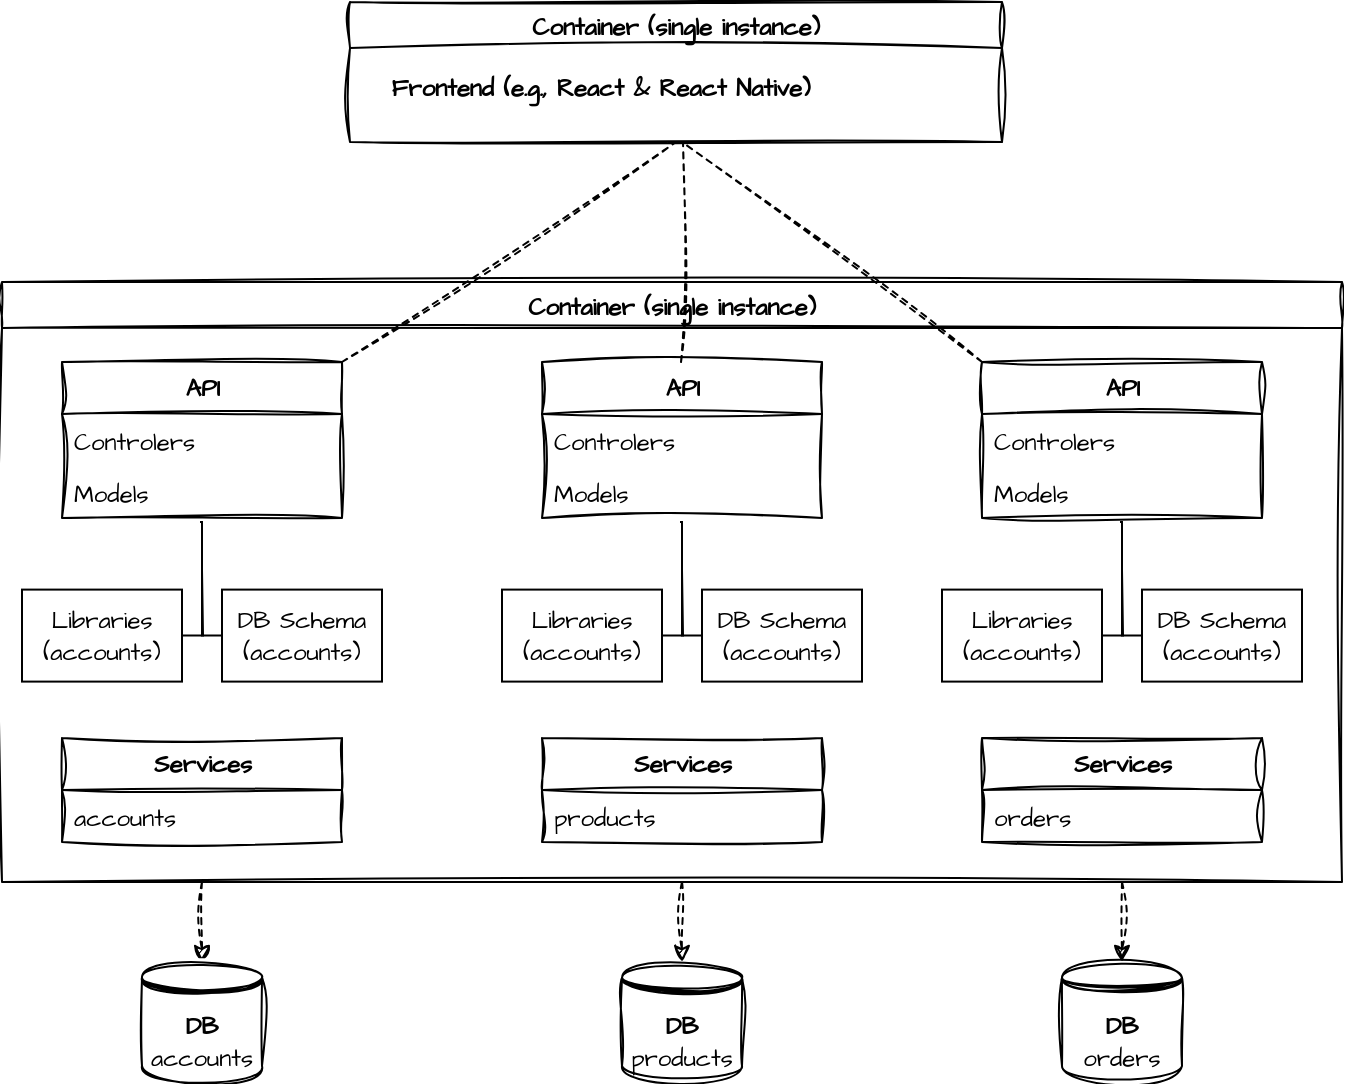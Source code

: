 <mxfile version="22.1.16" type="device">
  <diagram name="Page-1" id="XLxIXfoqBBUXvLyNZZXf">
    <mxGraphModel dx="1036" dy="654" grid="1" gridSize="10" guides="1" tooltips="1" connect="1" arrows="1" fold="1" page="1" pageScale="1" pageWidth="827" pageHeight="1169" math="0" shadow="0">
      <root>
        <mxCell id="0" />
        <mxCell id="1" parent="0" />
        <mxCell id="-8HWN1AUEytgHQln095R-4" value="Container (single instance)" style="swimlane;sketch=1;curveFitting=1;jiggle=2;fontFamily=Architects Daughter;startSize=23;fontSource=https%3A%2F%2Ffonts.googleapis.com%2Fcss%3Ffamily%3DArchitects%2BDaughter;" parent="1" vertex="1">
          <mxGeometry x="30" y="520" width="670" height="300" as="geometry" />
        </mxCell>
        <mxCell id="-8HWN1AUEytgHQln095R-10" value="&lt;font data-font-src=&quot;https://fonts.googleapis.com/css?family=Architects+Daughter&quot; face=&quot;Architects Daughter&quot;&gt;&lt;b&gt;Services&lt;/b&gt;&lt;/font&gt;" style="swimlane;fontStyle=0;childLayout=stackLayout;horizontal=1;startSize=26;fillColor=none;horizontalStack=0;resizeParent=1;resizeParentMax=0;resizeLast=0;collapsible=1;marginBottom=0;html=1;sketch=1;curveFitting=1;jiggle=2;" parent="-8HWN1AUEytgHQln095R-4" vertex="1">
          <mxGeometry x="30" y="228" width="140" height="52" as="geometry" />
        </mxCell>
        <mxCell id="-8HWN1AUEytgHQln095R-11" value="&lt;font data-font-src=&quot;https://fonts.googleapis.com/css?family=Architects+Daughter&quot; face=&quot;Architects Daughter&quot;&gt;accounts&lt;/font&gt;" style="text;strokeColor=none;fillColor=none;align=left;verticalAlign=top;spacingLeft=4;spacingRight=4;overflow=hidden;rotatable=0;points=[[0,0.5],[1,0.5]];portConstraint=eastwest;whiteSpace=wrap;html=1;" parent="-8HWN1AUEytgHQln095R-10" vertex="1">
          <mxGeometry y="26" width="140" height="26" as="geometry" />
        </mxCell>
        <mxCell id="-8HWN1AUEytgHQln095R-20" value="&lt;font data-font-src=&quot;https://fonts.googleapis.com/css?family=Architects+Daughter&quot; face=&quot;Architects Daughter&quot;&gt;&lt;b&gt;API&lt;/b&gt;&lt;/font&gt;" style="swimlane;fontStyle=0;childLayout=stackLayout;horizontal=1;startSize=26;fillColor=none;horizontalStack=0;resizeParent=1;resizeParentMax=0;resizeLast=0;collapsible=1;marginBottom=0;html=1;sketch=1;curveFitting=1;jiggle=2;" parent="-8HWN1AUEytgHQln095R-4" vertex="1">
          <mxGeometry x="30" y="40" width="140" height="78" as="geometry" />
        </mxCell>
        <mxCell id="-8HWN1AUEytgHQln095R-22" value="&lt;font data-font-src=&quot;https://fonts.googleapis.com/css?family=Architects+Daughter&quot; face=&quot;Architects Daughter&quot;&gt;Controlers&lt;/font&gt;" style="text;strokeColor=none;fillColor=none;align=left;verticalAlign=top;spacingLeft=4;spacingRight=4;overflow=hidden;rotatable=0;points=[[0,0.5],[1,0.5]];portConstraint=eastwest;whiteSpace=wrap;html=1;" parent="-8HWN1AUEytgHQln095R-20" vertex="1">
          <mxGeometry y="26" width="140" height="26" as="geometry" />
        </mxCell>
        <mxCell id="-8HWN1AUEytgHQln095R-23" value="&lt;font data-font-src=&quot;https://fonts.googleapis.com/css?family=Architects+Daughter&quot; face=&quot;Architects Daughter&quot;&gt;Models&lt;/font&gt;" style="text;strokeColor=none;fillColor=none;align=left;verticalAlign=top;spacingLeft=4;spacingRight=4;overflow=hidden;rotatable=0;points=[[0,0.5],[1,0.5]];portConstraint=eastwest;whiteSpace=wrap;html=1;" parent="-8HWN1AUEytgHQln095R-20" vertex="1">
          <mxGeometry y="52" width="140" height="26" as="geometry" />
        </mxCell>
        <mxCell id="-8HWN1AUEytgHQln095R-24" value="" style="edgeStyle=orthogonalEdgeStyle;sourcePerimeterSpacing=0;targetPerimeterSpacing=0;startArrow=none;endArrow=none;rounded=0;targetPortConstraint=eastwest;sourcePortConstraint=northsouth;curved=0;rounded=0;" parent="-8HWN1AUEytgHQln095R-4" target="-8HWN1AUEytgHQln095R-26" edge="1">
          <mxGeometry relative="1" as="geometry">
            <mxPoint x="100" y="144" as="sourcePoint" />
          </mxGeometry>
        </mxCell>
        <mxCell id="-8HWN1AUEytgHQln095R-25" value="" style="edgeStyle=orthogonalEdgeStyle;sourcePerimeterSpacing=0;targetPerimeterSpacing=0;startArrow=none;endArrow=none;rounded=0;targetPortConstraint=eastwest;sourcePortConstraint=northsouth;curved=0;rounded=0;" parent="-8HWN1AUEytgHQln095R-4" edge="1">
          <mxGeometry relative="1" as="geometry">
            <mxPoint x="100" y="120" as="sourcePoint" />
            <mxPoint x="110" y="176.8" as="targetPoint" />
            <Array as="points">
              <mxPoint x="99" y="120" />
              <mxPoint x="100" y="120" />
              <mxPoint x="100" y="177" />
            </Array>
          </mxGeometry>
        </mxCell>
        <mxCell id="-8HWN1AUEytgHQln095R-26" value="&lt;font data-font-src=&quot;https://fonts.googleapis.com/css?family=Architects+Daughter&quot; face=&quot;Architects Daughter&quot;&gt;Libraries&lt;br&gt;(accounts)&lt;br&gt;&lt;/font&gt;" style="whiteSpace=wrap;html=1;align=center;verticalAlign=middle;treeFolding=1;treeMoving=1;" parent="-8HWN1AUEytgHQln095R-4" vertex="1">
          <mxGeometry x="10" y="153.8" width="80" height="46" as="geometry" />
        </mxCell>
        <mxCell id="-8HWN1AUEytgHQln095R-27" value="&lt;font data-font-src=&quot;https://fonts.googleapis.com/css?family=Architects+Daughter&quot; face=&quot;Architects Daughter&quot;&gt;DB Schema&lt;br&gt;(accounts)&lt;br&gt;&lt;/font&gt;" style="whiteSpace=wrap;html=1;align=center;verticalAlign=middle;treeFolding=1;treeMoving=1;" parent="-8HWN1AUEytgHQln095R-4" vertex="1">
          <mxGeometry x="110" y="153.8" width="80" height="46" as="geometry" />
        </mxCell>
        <mxCell id="nvzTRVgqq8Lr9meVyyNI-186" value="&lt;font data-font-src=&quot;https://fonts.googleapis.com/css?family=Architects+Daughter&quot; face=&quot;Architects Daughter&quot;&gt;&lt;b&gt;Services&lt;/b&gt;&lt;/font&gt;" style="swimlane;fontStyle=0;childLayout=stackLayout;horizontal=1;startSize=26;fillColor=none;horizontalStack=0;resizeParent=1;resizeParentMax=0;resizeLast=0;collapsible=1;marginBottom=0;html=1;sketch=1;curveFitting=1;jiggle=2;" vertex="1" parent="-8HWN1AUEytgHQln095R-4">
          <mxGeometry x="490" y="228" width="140" height="52" as="geometry" />
        </mxCell>
        <mxCell id="nvzTRVgqq8Lr9meVyyNI-187" value="&lt;font data-font-src=&quot;https://fonts.googleapis.com/css?family=Architects+Daughter&quot; face=&quot;Architects Daughter&quot;&gt;orders&lt;/font&gt;" style="text;strokeColor=none;fillColor=none;align=left;verticalAlign=top;spacingLeft=4;spacingRight=4;overflow=hidden;rotatable=0;points=[[0,0.5],[1,0.5]];portConstraint=eastwest;whiteSpace=wrap;html=1;" vertex="1" parent="nvzTRVgqq8Lr9meVyyNI-186">
          <mxGeometry y="26" width="140" height="26" as="geometry" />
        </mxCell>
        <mxCell id="nvzTRVgqq8Lr9meVyyNI-188" value="&lt;font data-font-src=&quot;https://fonts.googleapis.com/css?family=Architects+Daughter&quot; face=&quot;Architects Daughter&quot;&gt;&lt;b&gt;API&lt;/b&gt;&lt;/font&gt;" style="swimlane;fontStyle=0;childLayout=stackLayout;horizontal=1;startSize=26;fillColor=none;horizontalStack=0;resizeParent=1;resizeParentMax=0;resizeLast=0;collapsible=1;marginBottom=0;html=1;sketch=1;curveFitting=1;jiggle=2;" vertex="1" parent="-8HWN1AUEytgHQln095R-4">
          <mxGeometry x="490" y="40" width="140" height="78" as="geometry" />
        </mxCell>
        <mxCell id="nvzTRVgqq8Lr9meVyyNI-189" value="&lt;font data-font-src=&quot;https://fonts.googleapis.com/css?family=Architects+Daughter&quot; face=&quot;Architects Daughter&quot;&gt;Controlers&lt;/font&gt;" style="text;strokeColor=none;fillColor=none;align=left;verticalAlign=top;spacingLeft=4;spacingRight=4;overflow=hidden;rotatable=0;points=[[0,0.5],[1,0.5]];portConstraint=eastwest;whiteSpace=wrap;html=1;" vertex="1" parent="nvzTRVgqq8Lr9meVyyNI-188">
          <mxGeometry y="26" width="140" height="26" as="geometry" />
        </mxCell>
        <mxCell id="nvzTRVgqq8Lr9meVyyNI-190" value="&lt;font data-font-src=&quot;https://fonts.googleapis.com/css?family=Architects+Daughter&quot; face=&quot;Architects Daughter&quot;&gt;Models&lt;/font&gt;" style="text;strokeColor=none;fillColor=none;align=left;verticalAlign=top;spacingLeft=4;spacingRight=4;overflow=hidden;rotatable=0;points=[[0,0.5],[1,0.5]];portConstraint=eastwest;whiteSpace=wrap;html=1;" vertex="1" parent="nvzTRVgqq8Lr9meVyyNI-188">
          <mxGeometry y="52" width="140" height="26" as="geometry" />
        </mxCell>
        <mxCell id="nvzTRVgqq8Lr9meVyyNI-191" value="" style="edgeStyle=orthogonalEdgeStyle;sourcePerimeterSpacing=0;targetPerimeterSpacing=0;startArrow=none;endArrow=none;rounded=0;targetPortConstraint=eastwest;sourcePortConstraint=northsouth;curved=0;rounded=0;" edge="1" parent="-8HWN1AUEytgHQln095R-4" target="nvzTRVgqq8Lr9meVyyNI-193">
          <mxGeometry relative="1" as="geometry">
            <mxPoint x="560" y="144" as="sourcePoint" />
          </mxGeometry>
        </mxCell>
        <mxCell id="nvzTRVgqq8Lr9meVyyNI-192" value="" style="edgeStyle=orthogonalEdgeStyle;sourcePerimeterSpacing=0;targetPerimeterSpacing=0;startArrow=none;endArrow=none;rounded=0;targetPortConstraint=eastwest;sourcePortConstraint=northsouth;curved=0;rounded=0;" edge="1" parent="-8HWN1AUEytgHQln095R-4">
          <mxGeometry relative="1" as="geometry">
            <mxPoint x="560" y="120" as="sourcePoint" />
            <mxPoint x="570" y="176.8" as="targetPoint" />
            <Array as="points">
              <mxPoint x="559" y="120" />
              <mxPoint x="560" y="120" />
              <mxPoint x="560" y="177" />
            </Array>
          </mxGeometry>
        </mxCell>
        <mxCell id="nvzTRVgqq8Lr9meVyyNI-193" value="&lt;font data-font-src=&quot;https://fonts.googleapis.com/css?family=Architects+Daughter&quot; face=&quot;Architects Daughter&quot;&gt;Libraries&lt;br&gt;(accounts)&lt;br&gt;&lt;/font&gt;" style="whiteSpace=wrap;html=1;align=center;verticalAlign=middle;treeFolding=1;treeMoving=1;" vertex="1" parent="-8HWN1AUEytgHQln095R-4">
          <mxGeometry x="470" y="153.8" width="80" height="46" as="geometry" />
        </mxCell>
        <mxCell id="nvzTRVgqq8Lr9meVyyNI-194" value="&lt;font data-font-src=&quot;https://fonts.googleapis.com/css?family=Architects+Daughter&quot; face=&quot;Architects Daughter&quot;&gt;DB Schema&lt;br&gt;(accounts)&lt;br&gt;&lt;/font&gt;" style="whiteSpace=wrap;html=1;align=center;verticalAlign=middle;treeFolding=1;treeMoving=1;" vertex="1" parent="-8HWN1AUEytgHQln095R-4">
          <mxGeometry x="570" y="153.8" width="80" height="46" as="geometry" />
        </mxCell>
        <mxCell id="-8HWN1AUEytgHQln095R-9" style="rounded=1;orthogonalLoop=1;jettySize=auto;html=1;entryX=0.5;entryY=0;entryDx=0;entryDy=0;dashed=1;sketch=1;curveFitting=1;jiggle=2;" parent="1" target="-8HWN1AUEytgHQln095R-3" edge="1">
          <mxGeometry relative="1" as="geometry">
            <mxPoint x="130" y="820" as="sourcePoint" />
          </mxGeometry>
        </mxCell>
        <mxCell id="-8HWN1AUEytgHQln095R-3" value="&lt;font data-font-src=&quot;https://fonts.googleapis.com/css?family=Architects+Daughter&quot; face=&quot;Architects Daughter&quot;&gt;&lt;b&gt;DB&lt;/b&gt;&lt;br&gt;accounts&lt;br&gt;&lt;/font&gt;" style="shape=datastore;whiteSpace=wrap;html=1;sketch=1;curveFitting=1;jiggle=2;" parent="1" vertex="1">
          <mxGeometry x="100" y="860" width="60" height="60" as="geometry" />
        </mxCell>
        <mxCell id="nvzTRVgqq8Lr9meVyyNI-118" style="rounded=1;orthogonalLoop=1;jettySize=auto;html=1;entryX=0.5;entryY=0;entryDx=0;entryDy=0;dashed=1;sketch=1;curveFitting=1;jiggle=2;exitX=0.5;exitY=1;exitDx=0;exitDy=0;" edge="1" parent="1" target="nvzTRVgqq8Lr9meVyyNI-119">
          <mxGeometry relative="1" as="geometry">
            <mxPoint x="370" y="820" as="sourcePoint" />
          </mxGeometry>
        </mxCell>
        <mxCell id="nvzTRVgqq8Lr9meVyyNI-119" value="&lt;font data-font-src=&quot;https://fonts.googleapis.com/css?family=Architects+Daughter&quot; face=&quot;Architects Daughter&quot;&gt;&lt;b&gt;DB&lt;/b&gt;&lt;br&gt;products&lt;br&gt;&lt;/font&gt;" style="shape=datastore;whiteSpace=wrap;html=1;sketch=1;curveFitting=1;jiggle=2;" vertex="1" parent="1">
          <mxGeometry x="340" y="860" width="60" height="60" as="geometry" />
        </mxCell>
        <mxCell id="nvzTRVgqq8Lr9meVyyNI-130" style="rounded=1;orthogonalLoop=1;jettySize=auto;html=1;entryX=0.5;entryY=0;entryDx=0;entryDy=0;dashed=1;sketch=1;curveFitting=1;jiggle=2;exitX=0.5;exitY=1;exitDx=0;exitDy=0;" edge="1" parent="1" target="nvzTRVgqq8Lr9meVyyNI-131">
          <mxGeometry relative="1" as="geometry">
            <mxPoint x="590" y="820" as="sourcePoint" />
          </mxGeometry>
        </mxCell>
        <mxCell id="nvzTRVgqq8Lr9meVyyNI-131" value="&lt;font face=&quot;Architects Daughter&quot;&gt;&lt;b&gt;DB&lt;/b&gt;&lt;br&gt;orders&lt;br&gt;&lt;/font&gt;" style="shape=datastore;whiteSpace=wrap;html=1;sketch=1;curveFitting=1;jiggle=2;" vertex="1" parent="1">
          <mxGeometry x="560" y="860" width="60" height="60" as="geometry" />
        </mxCell>
        <mxCell id="nvzTRVgqq8Lr9meVyyNI-135" value="Container (single instance)" style="swimlane;sketch=1;hachureGap=4;jiggle=2;curveFitting=1;fontFamily=Architects Daughter;fontSource=https%3A%2F%2Ffonts.googleapis.com%2Fcss%3Ffamily%3DArchitects%2BDaughter;fontSize=12;startSize=23;" vertex="1" parent="1">
          <mxGeometry x="204" y="380" width="326" height="70" as="geometry" />
        </mxCell>
        <mxCell id="nvzTRVgqq8Lr9meVyyNI-136" value="&lt;font style=&quot;font-size: 12px;&quot;&gt;&lt;b&gt;Frontend (e.g., React &amp;amp; React Native)&lt;/b&gt;&lt;/font&gt;" style="text;html=1;align=center;verticalAlign=middle;resizable=0;points=[];autosize=1;strokeColor=none;fillColor=none;fontSize=20;fontFamily=Architects Daughter;" vertex="1" parent="nvzTRVgqq8Lr9meVyyNI-135">
          <mxGeometry x="10" y="20" width="230" height="40" as="geometry" />
        </mxCell>
        <mxCell id="nvzTRVgqq8Lr9meVyyNI-150" value="" style="endArrow=none;dashed=1;html=1;rounded=0;sketch=1;hachureGap=4;jiggle=2;curveFitting=1;fontFamily=Architects Daughter;fontSource=https%3A%2F%2Ffonts.googleapis.com%2Fcss%3Ffamily%3DArchitects%2BDaughter;fontSize=16;exitX=1;exitY=0;exitDx=0;exitDy=0;entryX=0.5;entryY=1;entryDx=0;entryDy=0;" edge="1" parent="1" source="-8HWN1AUEytgHQln095R-20" target="nvzTRVgqq8Lr9meVyyNI-135">
          <mxGeometry width="50" height="50" relative="1" as="geometry">
            <mxPoint x="390" y="640" as="sourcePoint" />
            <mxPoint x="259.96" y="449" as="targetPoint" />
          </mxGeometry>
        </mxCell>
        <mxCell id="nvzTRVgqq8Lr9meVyyNI-151" value="" style="endArrow=none;dashed=1;html=1;rounded=0;sketch=1;hachureGap=4;jiggle=2;curveFitting=1;fontFamily=Architects Daughter;fontSource=https%3A%2F%2Ffonts.googleapis.com%2Fcss%3Ffamily%3DArchitects%2BDaughter;fontSize=16;exitX=0.5;exitY=0;exitDx=0;exitDy=0;" edge="1" parent="1">
          <mxGeometry width="50" height="50" relative="1" as="geometry">
            <mxPoint x="369.5" y="560" as="sourcePoint" />
            <mxPoint x="370.5" y="450" as="targetPoint" />
          </mxGeometry>
        </mxCell>
        <mxCell id="nvzTRVgqq8Lr9meVyyNI-152" value="" style="endArrow=none;dashed=1;html=1;rounded=0;sketch=1;hachureGap=4;jiggle=2;curveFitting=1;fontFamily=Architects Daughter;fontSource=https%3A%2F%2Ffonts.googleapis.com%2Fcss%3Ffamily%3DArchitects%2BDaughter;fontSize=16;exitX=0;exitY=0;exitDx=0;exitDy=0;" edge="1" parent="1" source="nvzTRVgqq8Lr9meVyyNI-188">
          <mxGeometry width="50" height="50" relative="1" as="geometry">
            <mxPoint x="530" y="520" as="sourcePoint" />
            <mxPoint x="370" y="450" as="targetPoint" />
          </mxGeometry>
        </mxCell>
        <mxCell id="nvzTRVgqq8Lr9meVyyNI-177" value="&lt;font data-font-src=&quot;https://fonts.googleapis.com/css?family=Architects+Daughter&quot; face=&quot;Architects Daughter&quot;&gt;&lt;b&gt;Services&lt;/b&gt;&lt;/font&gt;" style="swimlane;fontStyle=0;childLayout=stackLayout;horizontal=1;startSize=26;fillColor=none;horizontalStack=0;resizeParent=1;resizeParentMax=0;resizeLast=0;collapsible=1;marginBottom=0;html=1;sketch=1;curveFitting=1;jiggle=2;" vertex="1" parent="1">
          <mxGeometry x="300" y="748" width="140" height="52" as="geometry" />
        </mxCell>
        <mxCell id="nvzTRVgqq8Lr9meVyyNI-178" value="&lt;font data-font-src=&quot;https://fonts.googleapis.com/css?family=Architects+Daughter&quot; face=&quot;Architects Daughter&quot;&gt;products&lt;/font&gt;" style="text;strokeColor=none;fillColor=none;align=left;verticalAlign=top;spacingLeft=4;spacingRight=4;overflow=hidden;rotatable=0;points=[[0,0.5],[1,0.5]];portConstraint=eastwest;whiteSpace=wrap;html=1;" vertex="1" parent="nvzTRVgqq8Lr9meVyyNI-177">
          <mxGeometry y="26" width="140" height="26" as="geometry" />
        </mxCell>
        <mxCell id="nvzTRVgqq8Lr9meVyyNI-179" value="&lt;font data-font-src=&quot;https://fonts.googleapis.com/css?family=Architects+Daughter&quot; face=&quot;Architects Daughter&quot;&gt;&lt;b&gt;API&lt;/b&gt;&lt;/font&gt;" style="swimlane;fontStyle=0;childLayout=stackLayout;horizontal=1;startSize=26;fillColor=none;horizontalStack=0;resizeParent=1;resizeParentMax=0;resizeLast=0;collapsible=1;marginBottom=0;html=1;sketch=1;curveFitting=1;jiggle=2;" vertex="1" parent="1">
          <mxGeometry x="300" y="560" width="140" height="78" as="geometry" />
        </mxCell>
        <mxCell id="nvzTRVgqq8Lr9meVyyNI-180" value="&lt;font data-font-src=&quot;https://fonts.googleapis.com/css?family=Architects+Daughter&quot; face=&quot;Architects Daughter&quot;&gt;Controlers&lt;/font&gt;" style="text;strokeColor=none;fillColor=none;align=left;verticalAlign=top;spacingLeft=4;spacingRight=4;overflow=hidden;rotatable=0;points=[[0,0.5],[1,0.5]];portConstraint=eastwest;whiteSpace=wrap;html=1;" vertex="1" parent="nvzTRVgqq8Lr9meVyyNI-179">
          <mxGeometry y="26" width="140" height="26" as="geometry" />
        </mxCell>
        <mxCell id="nvzTRVgqq8Lr9meVyyNI-181" value="&lt;font data-font-src=&quot;https://fonts.googleapis.com/css?family=Architects+Daughter&quot; face=&quot;Architects Daughter&quot;&gt;Models&lt;/font&gt;" style="text;strokeColor=none;fillColor=none;align=left;verticalAlign=top;spacingLeft=4;spacingRight=4;overflow=hidden;rotatable=0;points=[[0,0.5],[1,0.5]];portConstraint=eastwest;whiteSpace=wrap;html=1;" vertex="1" parent="nvzTRVgqq8Lr9meVyyNI-179">
          <mxGeometry y="52" width="140" height="26" as="geometry" />
        </mxCell>
        <mxCell id="nvzTRVgqq8Lr9meVyyNI-182" value="" style="edgeStyle=orthogonalEdgeStyle;sourcePerimeterSpacing=0;targetPerimeterSpacing=0;startArrow=none;endArrow=none;rounded=0;targetPortConstraint=eastwest;sourcePortConstraint=northsouth;curved=0;rounded=0;" edge="1" parent="1" target="nvzTRVgqq8Lr9meVyyNI-184">
          <mxGeometry relative="1" as="geometry">
            <mxPoint x="370" y="664" as="sourcePoint" />
          </mxGeometry>
        </mxCell>
        <mxCell id="nvzTRVgqq8Lr9meVyyNI-183" value="" style="edgeStyle=orthogonalEdgeStyle;sourcePerimeterSpacing=0;targetPerimeterSpacing=0;startArrow=none;endArrow=none;rounded=0;targetPortConstraint=eastwest;sourcePortConstraint=northsouth;curved=0;rounded=0;" edge="1" parent="1">
          <mxGeometry relative="1" as="geometry">
            <mxPoint x="370" y="640" as="sourcePoint" />
            <mxPoint x="380" y="696.8" as="targetPoint" />
            <Array as="points">
              <mxPoint x="369" y="640" />
              <mxPoint x="370" y="640" />
              <mxPoint x="370" y="697" />
            </Array>
          </mxGeometry>
        </mxCell>
        <mxCell id="nvzTRVgqq8Lr9meVyyNI-184" value="&lt;font data-font-src=&quot;https://fonts.googleapis.com/css?family=Architects+Daughter&quot; face=&quot;Architects Daughter&quot;&gt;Libraries&lt;br&gt;(accounts)&lt;br&gt;&lt;/font&gt;" style="whiteSpace=wrap;html=1;align=center;verticalAlign=middle;treeFolding=1;treeMoving=1;" vertex="1" parent="1">
          <mxGeometry x="280" y="673.8" width="80" height="46" as="geometry" />
        </mxCell>
        <mxCell id="nvzTRVgqq8Lr9meVyyNI-185" value="&lt;font data-font-src=&quot;https://fonts.googleapis.com/css?family=Architects+Daughter&quot; face=&quot;Architects Daughter&quot;&gt;DB Schema&lt;br&gt;(accounts)&lt;br&gt;&lt;/font&gt;" style="whiteSpace=wrap;html=1;align=center;verticalAlign=middle;treeFolding=1;treeMoving=1;" vertex="1" parent="1">
          <mxGeometry x="380" y="673.8" width="80" height="46" as="geometry" />
        </mxCell>
      </root>
    </mxGraphModel>
  </diagram>
</mxfile>
